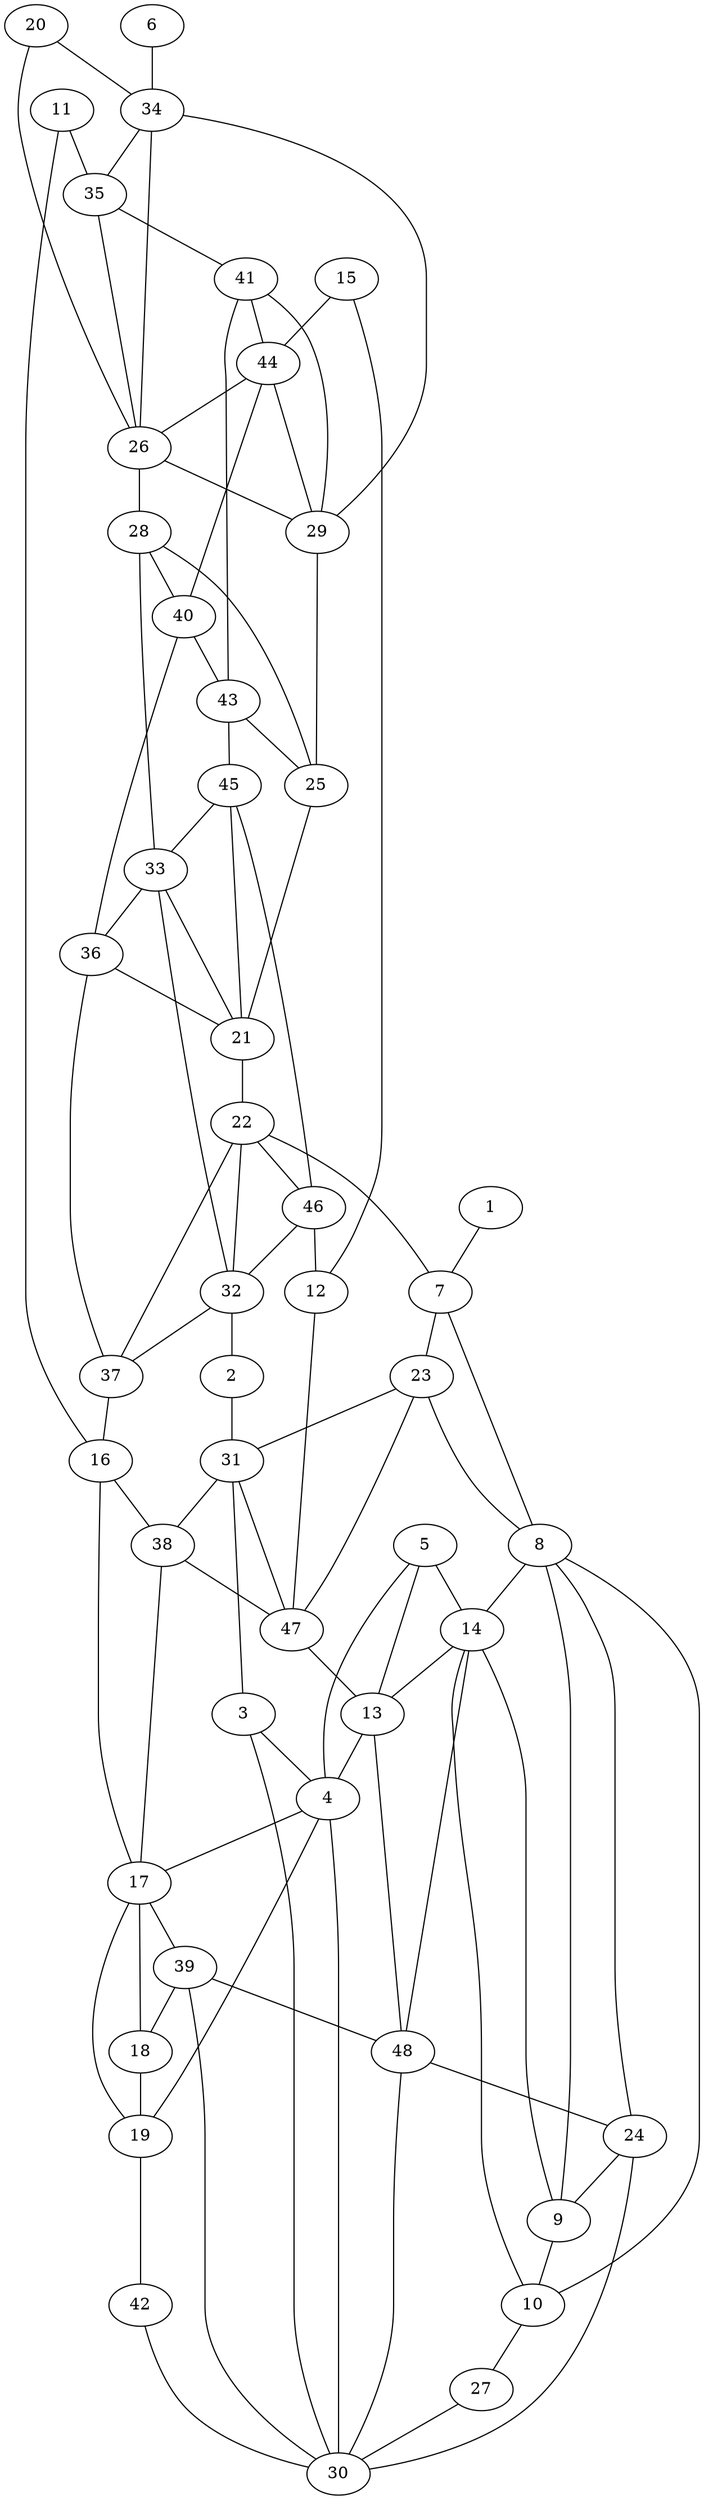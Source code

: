 graph pdb1m0i {
	1	 [aaLength=14,
		sequence=ESKGIKFEYEEWKV,
		type=0];
	7	 [aaLength=15,
		sequence=REQHPELDIRIVFSS,
		type=0];
	1 -- 7	 [distance0="55.69972",
		frequency=1,
		type0=3];
	2	 [aaLength=15,
		sequence=REQHPELDIRIVFSS,
		type=0];
	31	 [aaLength=5,
		sequence=LYKGS,
		type=1];
	2 -- 31	 [distance0="4.0",
		frequency=1,
		type0=4];
	3	 [aaLength=10,
		sequence=KFADKLIPAE,
		type=0];
	4	 [aaLength=6,
		sequence=VPFDRL,
		type=0];
	3 -- 4	 [distance0="26.68181",
		frequency=1,
		type0=2];
	30	 [aaLength=3,
		sequence=KEP,
		type=1];
	3 -- 30	 [distance0="2.0",
		frequency=1,
		type0=4];
	17	 [aaLength=9,
		sequence=KFADKLIPA,
		type=0];
	4 -- 17	 [distance0="23.33066",
		frequency=1,
		type0=1];
	5	 [aaLength=5,
		sequence=K,
		type=0];
	14	 [aaLength=6,
		sequence=VPFDRL,
		type=0];
	5 -- 14	 [distance0="14.13594",
		frequency=1,
		type0=1];
	5 -- 4	 [distance0="29.81365",
		frequency=1,
		type0=2];
	13	 [aaLength=9,
		sequence=KFADKLIPA,
		type=0];
	5 -- 13	 [distance0="34.74574",
		frequency=1,
		type0=3];
	6	 [aaLength=14,
		sequence=ESKGIKFEYEEWKV,
		type=0];
	34	 [aaLength=2,
		sequence=PA,
		type=1];
	6 -- 34	 [distance0="4.0",
		frequency=1,
		type0=4];
	8	 [aaLength=10,
		sequence=KFADKLIPAE,
		type=0];
	7 -- 8	 [distance0="37.85033",
		frequency=1,
		type0=3];
	23	 [aaLength=6,
		sequence=KLYKGS,
		type=1];
	7 -- 23	 [distance0="3.0",
		frequency=1,
		type0=4];
	8 -- 14	 [distance0="25.62257",
		frequency=1,
		type0=1];
	24	 [aaLength=3,
		sequence=KEP,
		type=1];
	8 -- 24	 [distance0="2.0",
		frequency=1,
		type0=4];
	9	 [aaLength=6,
		sequence=VPFDRL,
		type=0];
	9 -- 14	 [distance0="39.07916",
		frequency=1,
		type0=3];
	10	 [aaLength=5,
		sequence=K,
		type=0];
	9 -- 10	 [distance0="15.66277",
		distance1="6.0",
		frequency=2,
		type0=1,
		type1=4];
	9 -- 8	 [distance0="27.54067",
		frequency=1,
		type0=2];
	10 -- 14	 [distance0="42.7924",
		frequency=1,
		type0=3];
	10 -- 8	 [distance0="38.28442",
		frequency=1,
		type0=2];
	27	 [aaLength=2,
		sequence=vanDerWaals,
		type=1];
	10 -- 27	 [distance0="0.0",
		frequency=1,
		type0=5];
	11	 [aaLength=14,
		sequence=ESKGIKFEYEEWKV,
		type=0];
	16	 [aaLength=15,
		sequence=REQHPELDIRIVFSS,
		type=0];
	11 -- 16	 [distance0="57.22791",
		frequency=1,
		type0=2];
	35	 [aaLength=2,
		sequence=PA,
		type=1];
	11 -- 35	 [distance0="4.0",
		frequency=1,
		type0=4];
	12	 [aaLength=15,
		sequence=REQHPELDIRIVFSS,
		type=0];
	47	 [aaLength=5,
		sequence=LYKGS,
		type=1];
	12 -- 47	 [distance0="4.0",
		frequency=1,
		type0=4];
	13 -- 4	 [distance0="26.86987",
		frequency=1,
		type0=2];
	48	 [aaLength=4,
		sequence=IKEP,
		type=1];
	13 -- 48	 [distance0="2.0",
		frequency=1,
		type0=4];
	14 -- 13	 [distance0="28.07237",
		frequency=1,
		type0=3];
	15	 [aaLength=13,
		sequence=SKGIKFEYEEWKV,
		type=0];
	15 -- 12	 [distance0="56.08898",
		frequency=1,
		type0=3];
	44	 [aaLength=5,
		sequence=YTPDF,
		type=1];
	15 -- 44	 [distance0="10.0",
		frequency=1,
		type0=4];
	16 -- 17	 [distance0="37.14037",
		frequency=1,
		type0=3];
	38	 [aaLength=5,
		sequence=LYKGS,
		type=1];
	16 -- 38	 [distance0="4.0",
		frequency=1,
		type0=4];
	39	 [aaLength=3,
		sequence=KEP,
		type=1];
	17 -- 39	 [distance0="3.0",
		frequency=1,
		type0=4];
	18	 [aaLength=6,
		sequence=VPFDRL,
		type=0];
	18 -- 17	 [distance0="28.19564",
		frequency=1,
		type0=2];
	19	 [aaLength=5,
		sequence=K,
		type=0];
	18 -- 19	 [distance0="15.47876",
		distance1="6.0",
		frequency=2,
		type0=1,
		type1=4];
	19 -- 4	 [distance0="29.12882",
		frequency=1,
		type0=2];
	19 -- 17	 [distance0="32.31587",
		frequency=1,
		type0=3];
	42	 [aaLength=2,
		sequence=vanDerWaals,
		type=1];
	19 -- 42	 [distance0="0.0",
		frequency=1,
		type0=5];
	20	 [aaLength=2,
		sequence=PA,
		type=1];
	26	 [aaLength=7,
		sequence=HTYTPDF,
		type=1];
	20 -- 26	 [distance0="4.0",
		distance1="2.0",
		frequency=2,
		type0=3,
		type1=4];
	20 -- 34	 [distance0="0.0",
		frequency=1,
		type0=1];
	21	 [aaLength=2,
		sequence=KG,
		type=1];
	22	 [aaLength=6,
		sequence=DDRKKH,
		type=1];
	21 -- 22	 [distance0="4.0",
		frequency=1,
		type0=4];
	33	 [aaLength=2,
		sequence=KG,
		type=1];
	21 -- 33	 [distance0="0.0",
		frequency=1,
		type0=1];
	22 -- 7	 [distance0="3.0",
		frequency=1,
		type0=4];
	32	 [aaLength=5,
		sequence=DRKKH,
		type=1];
	22 -- 32	 [distance0="1.0",
		frequency=1,
		type0=1];
	37	 [aaLength=5,
		sequence=DRKKH,
		type=1];
	22 -- 37	 [distance0="1.0",
		frequency=1,
		type0=2];
	46	 [aaLength=5,
		sequence=DRKKH,
		type=1];
	22 -- 46	 [distance0="1.0",
		frequency=1,
		type0=3];
	23 -- 8	 [distance0="13.0",
		frequency=1,
		type0=4];
	23 -- 31	 [distance0="1.0",
		frequency=1,
		type0=1];
	23 -- 47	 [distance0="1.0",
		frequency=1,
		type0=3];
	24 -- 9	 [distance0="3.0",
		frequency=1,
		type0=4];
	24 -- 30	 [distance0="0.0",
		frequency=1,
		type0=1];
	25	 [aaLength=5,
		sequence=PNGIF,
		type=1];
	25 -- 21	 [distance0="3.0",
		frequency=1,
		type0=4];
	28	 [aaLength=5,
		sequence=PNGIF,
		type=1];
	25 -- 28	 [distance0="0.0",
		frequency=1,
		type0=1];
	26 -- 28	 [distance0="2.0",
		frequency=1,
		type0=4];
	29	 [aaLength=5,
		sequence=YTPDF,
		type=1];
	26 -- 29	 [distance0="2.0",
		frequency=1,
		type0=2];
	27 -- 30	 [distance0="23.0",
		frequency=1,
		type0=3];
	28 -- 33	 [distance0="3.0",
		frequency=1,
		type0=4];
	40	 [aaLength=5,
		sequence=PNGIF,
		type=1];
	28 -- 40	 [distance0="0.0",
		frequency=1,
		type0=2];
	29 -- 25	 [distance0="2.0",
		frequency=1,
		type0=4];
	29 -- 44	 [distance0="0.0",
		frequency=1,
		type0=1];
	30 -- 4	 [distance0="3.0",
		frequency=1,
		type0=4];
	30 -- 39	 [distance0="0.0",
		frequency=1,
		type0=2];
	31 -- 3	 [distance0="13.0",
		frequency=1,
		type0=4];
	31 -- 38	 [distance0="0.0",
		frequency=1,
		type0=1];
	32 -- 2	 [distance0="3.0",
		frequency=1,
		type0=4];
	32 -- 37	 [distance0="0.0",
		frequency=1,
		type0=1];
	33 -- 32	 [distance0="5.0",
		frequency=1,
		type0=4];
	36	 [aaLength=2,
		sequence=KG,
		type=1];
	33 -- 36	 [distance0="0.0",
		frequency=1,
		type0=2];
	34 -- 26	 [distance0="4.0",
		frequency=1,
		type0=3];
	34 -- 29	 [distance0="4.0",
		frequency=1,
		type0=4];
	34 -- 35	 [distance0="0.0",
		frequency=1,
		type0=2];
	35 -- 26	 [distance0="4.0",
		frequency=1,
		type0=3];
	41	 [aaLength=7,
		sequence=HTYTPDF,
		type=1];
	35 -- 41	 [distance0="2.0",
		frequency=1,
		type0=4];
	36 -- 21	 [distance0="0.0",
		frequency=1,
		type0=1];
	36 -- 37	 [distance0="5.0",
		frequency=1,
		type0=4];
	37 -- 16	 [distance0="3.0",
		frequency=1,
		type0=4];
	38 -- 17	 [distance0="13.0",
		frequency=1,
		type0=4];
	38 -- 47	 [distance0="0.0",
		frequency=1,
		type0=2];
	39 -- 18	 [distance0="3.0",
		frequency=1,
		type0=4];
	39 -- 48	 [distance0="1.0",
		frequency=1,
		type0=3];
	40 -- 36	 [distance0="3.0",
		frequency=1,
		type0=4];
	43	 [aaLength=5,
		sequence=PNGIF,
		type=1];
	40 -- 43	 [distance0="0.0",
		frequency=1,
		type0=3];
	41 -- 29	 [distance0="2.0",
		frequency=1,
		type0=2];
	41 -- 43	 [distance0="2.0",
		frequency=1,
		type0=4];
	41 -- 44	 [distance0="2.0",
		frequency=1,
		type0=3];
	42 -- 30	 [distance0="23.0",
		frequency=1,
		type0=3];
	43 -- 25	 [distance0="0.0",
		frequency=1,
		type0=1];
	45	 [aaLength=2,
		sequence=KG,
		type=1];
	43 -- 45	 [distance0="3.0",
		frequency=1,
		type0=4];
	44 -- 26	 [distance0="2.0",
		frequency=1,
		type0=2];
	44 -- 40	 [distance0="2.0",
		frequency=1,
		type0=4];
	45 -- 21	 [distance0="0.0",
		frequency=1,
		type0=1];
	45 -- 33	 [distance0="0.0",
		frequency=1,
		type0=2];
	45 -- 46	 [distance0="5.0",
		frequency=1,
		type0=4];
	46 -- 12	 [distance0="3.0",
		frequency=1,
		type0=4];
	46 -- 32	 [distance0="0.0",
		frequency=1,
		type0=1];
	47 -- 13	 [distance0="13.0",
		frequency=1,
		type0=4];
	47 -- 31	 [distance0="0.0",
		frequency=1,
		type0=1];
	48 -- 14	 [distance0="3.0",
		frequency=1,
		type0=4];
	48 -- 24	 [distance0="1.0",
		frequency=1,
		type0=1];
	48 -- 30	 [distance0="1.0",
		frequency=1,
		type0=2];
}
